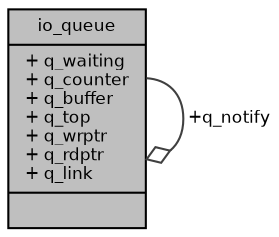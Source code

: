 digraph "io_queue"
{
  bgcolor="transparent";
  edge [fontname="Helvetica",fontsize="8",labelfontname="Helvetica",labelfontsize="8"];
  node [fontname="Helvetica",fontsize="8",shape=record];
  Node1 [label="{io_queue\n|+ q_waiting\l+ q_counter\l+ q_buffer\l+ q_top\l+ q_wrptr\l+ q_rdptr\l+ q_link\l|}",height=0.2,width=0.4,color="black", fillcolor="grey75", style="filled", fontcolor="black"];
  Node1 -> Node1 [color="grey25",fontsize="8",style="solid",label=" +q_notify" ,arrowhead="odiamond",fontname="Helvetica"];
}
